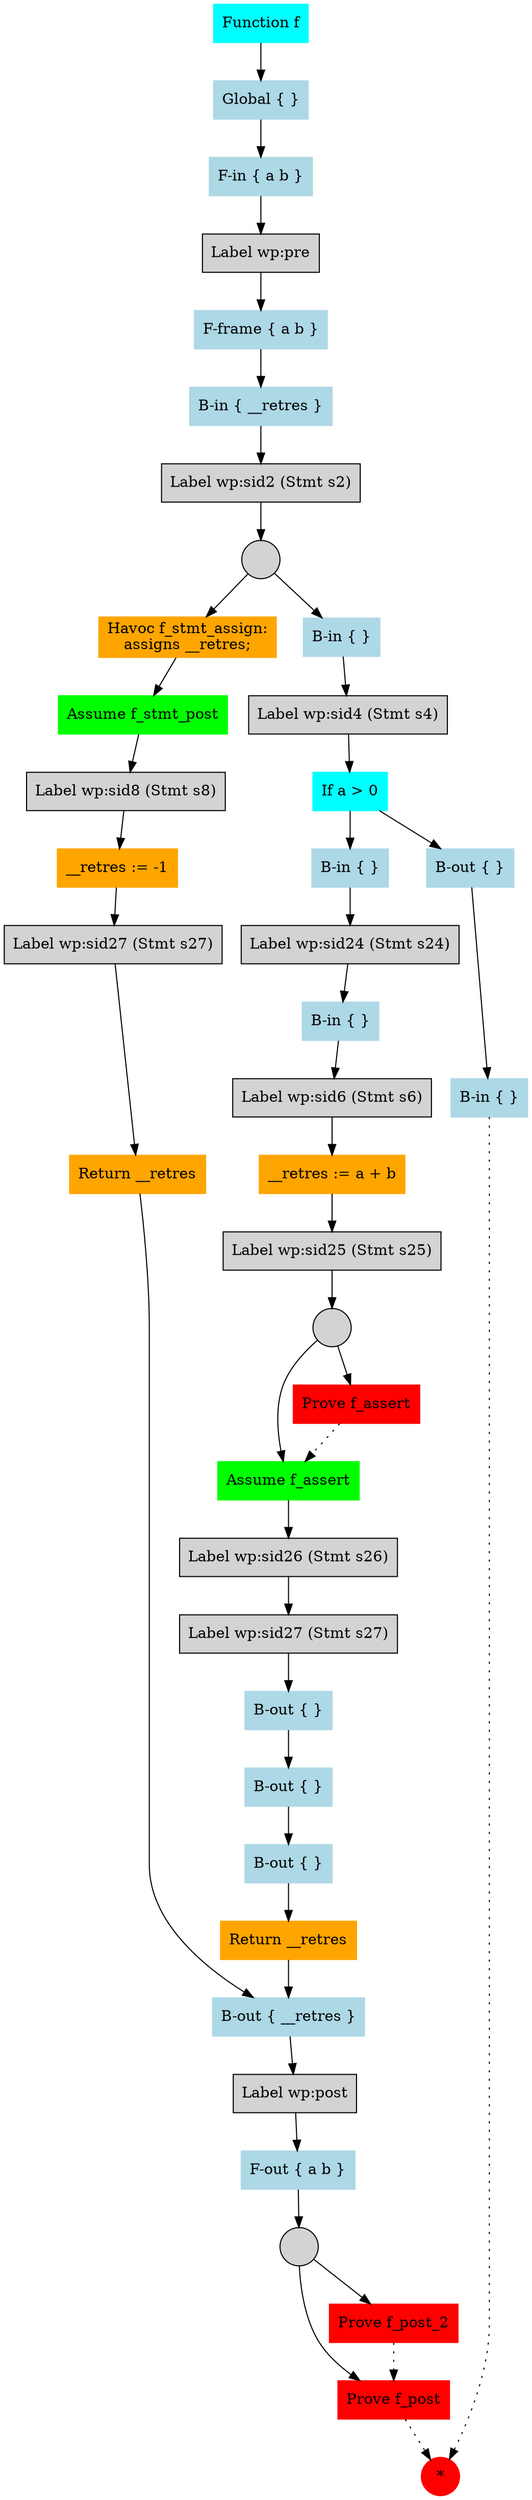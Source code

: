 digraph f {
  rankdir = TB ;
  node [ style = filled, shape = box ] ;
  N000 [ color = red, shape = circle, label = "*" ] ;
  N074 [ color=red , label="Prove f_post" ] ;
  N074 -> N000 [ style=dotted ] ;
  N075 [ color=red , label="Prove f_post_2" ] ;
  N075 -> N074 [ style=dotted ] ;
  N076 [ label="" , shape=circle ] ;
 N076 -> N075 ;
 N076 -> N074 ;
  N077 [ color=lightblue , label="F-out { a b }" ] ;
 N077 -> N076 ;
  N078 [ label="Label wp:post" ] ;
 N078 -> N077 ;
  N079 [ color=lightblue , label="B-out { __retres }" ] ;
 N079 -> N078 ;
  N080 [ color=orange , label="Return __retres" ] ;
 N080 -> N079 ;
  N081 [ color=lightblue , label="B-out { }" ] ;
 N081 -> N080 ;
  N082 [ color=lightblue , label="B-out { }" ] ;
 N082 -> N081 ;
  N083 [ color=lightblue , label="B-out { }" ] ;
 N083 -> N082 ;
  N084 [ label="Label wp:sid27 (Stmt s27)" ] ;
 N084 -> N083 ;
  N085 [ label="Label wp:sid26 (Stmt s26)" ] ;
 N085 -> N084 ;
  N086 [ color=green , label="Assume f_assert" ] ;
 N086 -> N085 ;
  N087 [ color=red , label="Prove f_assert" ] ;
  N087 -> N086 [ style=dotted ] ;
  N088 [ label="" , shape=circle ] ;
 N088 -> N087 ;
 N088 -> N086 ;
  N089 [ label="Label wp:sid25 (Stmt s25)" ] ;
 N089 -> N088 ;
  N090 [ color=orange , label="__retres := a + b" ] ;
 N090 -> N089 ;
  N091 [ label="Label wp:sid6 (Stmt s6)" ] ;
 N091 -> N090 ;
  N092 [ color=lightblue , label="B-in { }" ] ;
 N092 -> N091 ;
  N093 [ label="Label wp:sid24 (Stmt s24)" ] ;
 N093 -> N092 ;
  N094 [ color=lightblue , label="B-in { }" ] ;
 N094 -> N093 ;
  N095 [ color=orange , label="Return __retres" ] ;
 N095 -> N079 ;
  N096 [ label="Label wp:sid27 (Stmt s27)" ] ;
 N096 -> N095 ;
  N097 [ color=orange , label="__retres := -1" ] ;
 N097 -> N096 ;
  N098 [ label="Label wp:sid8 (Stmt s8)" ] ;
 N098 -> N097 ;
  N099 [ color=green , label="Assume f_stmt_post" ] ;
 N099 -> N098 ;
  N100 [ color=orange , label="Havoc f_stmt_assign:
assigns __retres;" ] ;
 N100 -> N099 ;
  N101 [ color=lightblue , label="B-in { }" ] ;
 N101 -> N000 [ style=dotted ];
  N102 [ color=lightblue , label="B-out { }" ] ;
 N102 -> N101 ;
  N103 [ color=cyan , label="If a > 0" ] ;
 N103 -> N094 ;
 N103 -> N102 ;
  N104 [ label="Label wp:sid4 (Stmt s4)" ] ;
 N104 -> N103 ;
  N105 [ color=lightblue , label="B-in { }" ] ;
 N105 -> N104 ;
  N106 [ label="" , shape=circle ] ;
 N106 -> N100 ;
 N106 -> N105 ;
  N107 [ label="Label wp:sid2 (Stmt s2)" ] ;
 N107 -> N106 ;
  N108 [ color=lightblue , label="B-in { __retres }" ] ;
 N108 -> N107 ;
  N109 [ color=lightblue , label="F-frame { a b }" ] ;
 N109 -> N108 ;
  N110 [ label="Label wp:pre" ] ;
 N110 -> N109 ;
  N111 [ color=lightblue , label="F-in { a b }" ] ;
 N111 -> N110 ;
  N112 [ color=lightblue , label="Global { }" ] ;
 N112 -> N111 ;
  N113 [ color=cyan , label="Function f" ] ;
 N113 -> N112 ;
}
